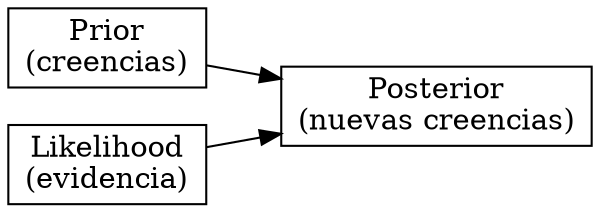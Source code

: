 digraph G {rankdir=LR;                       a -> c;                       b -> c;                       a [shape=polygon,sides=4,label="Prior
(creencias)"];                       b [shape=polygon,sides=4,label="Likelihood
(evidencia)"];                       c [shape=polygon,sides=4,label="Posterior
(nuevas creencias)"];                       }

